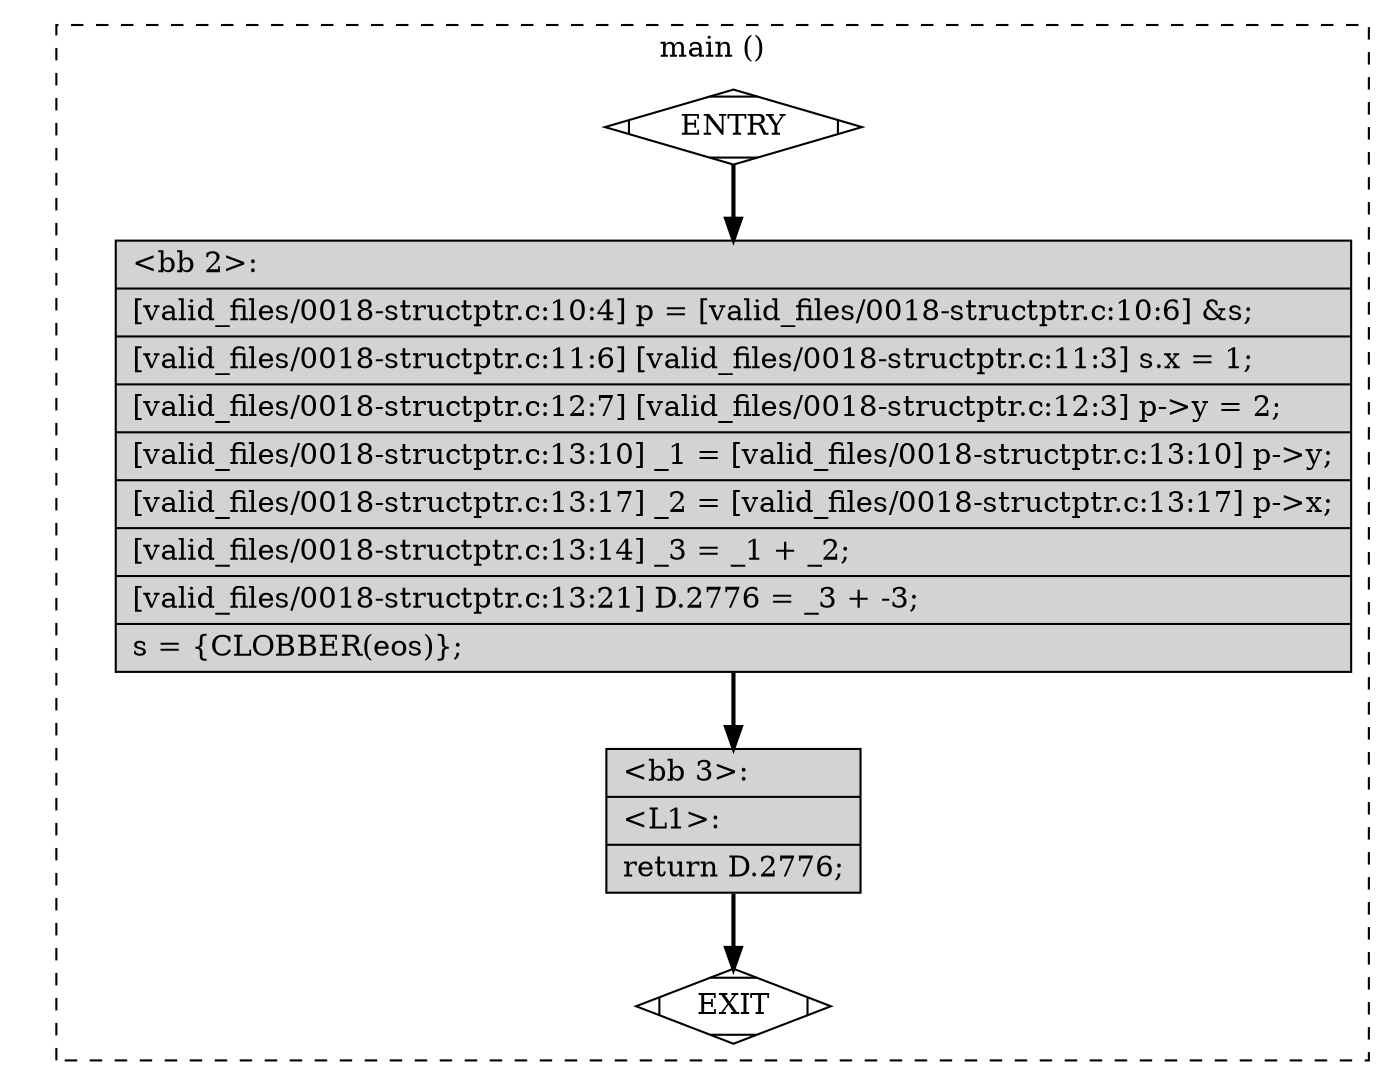 digraph "a-0018-structptr.c.015t.cfg" {
overlap=false;
subgraph "cluster_main" {
	style="dashed";
	color="black";
	label="main ()";
	fn_0_basic_block_0 [shape=Mdiamond,style=filled,fillcolor=white,label="ENTRY"];

	fn_0_basic_block_1 [shape=Mdiamond,style=filled,fillcolor=white,label="EXIT"];

	fn_0_basic_block_2 [shape=record,style=filled,fillcolor=lightgrey,label="{\<bb\ 2\>:\l\
|[valid_files/0018-structptr.c:10:4]\ p\ =\ [valid_files/0018-structptr.c:10:6]\ &s;\l\
|[valid_files/0018-structptr.c:11:6]\ [valid_files/0018-structptr.c:11:3]\ s.x\ =\ 1;\l\
|[valid_files/0018-structptr.c:12:7]\ [valid_files/0018-structptr.c:12:3]\ p-\>y\ =\ 2;\l\
|[valid_files/0018-structptr.c:13:10]\ _1\ =\ [valid_files/0018-structptr.c:13:10]\ p-\>y;\l\
|[valid_files/0018-structptr.c:13:17]\ _2\ =\ [valid_files/0018-structptr.c:13:17]\ p-\>x;\l\
|[valid_files/0018-structptr.c:13:14]\ _3\ =\ _1\ +\ _2;\l\
|[valid_files/0018-structptr.c:13:21]\ D.2776\ =\ _3\ +\ -3;\l\
|s\ =\ \{CLOBBER(eos)\};\l\
}"];

	fn_0_basic_block_3 [shape=record,style=filled,fillcolor=lightgrey,label="{\<bb\ 3\>:\l\
|\<L1\>:\l\
|return\ D.2776;\l\
}"];

	fn_0_basic_block_0:s -> fn_0_basic_block_2:n [style="solid,bold",color=black,weight=100,constraint=true];
	fn_0_basic_block_2:s -> fn_0_basic_block_3:n [style="solid,bold",color=black,weight=100,constraint=true];
	fn_0_basic_block_3:s -> fn_0_basic_block_1:n [style="solid,bold",color=black,weight=10,constraint=true];
	fn_0_basic_block_0:s -> fn_0_basic_block_1:n [style="invis",constraint=true];
}
}
